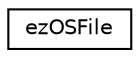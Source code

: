 digraph "Graphical Class Hierarchy"
{
 // LATEX_PDF_SIZE
  edge [fontname="Helvetica",fontsize="10",labelfontname="Helvetica",labelfontsize="10"];
  node [fontname="Helvetica",fontsize="10",shape=record];
  rankdir="LR";
  Node0 [label="ezOSFile",height=0.2,width=0.4,color="black", fillcolor="white", style="filled",URL="$db/d00/classez_o_s_file.htm",tooltip="This is an abstraction for the most important file operations."];
}
